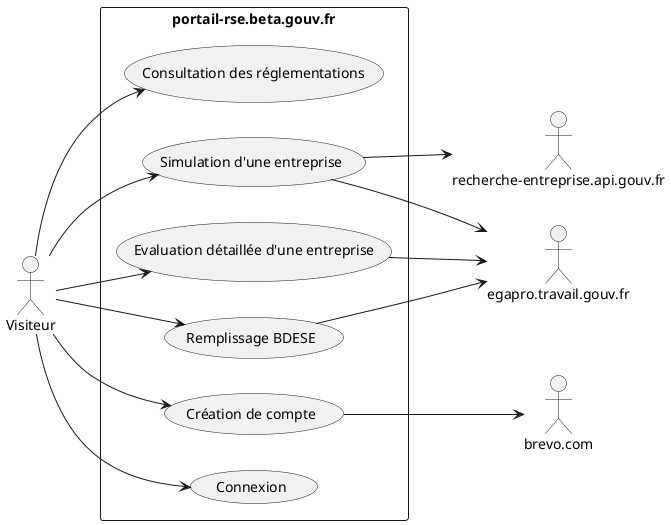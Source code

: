 @startuml
left to right direction
actor "Visiteur" as visiteur
actor "recherche-entreprise.api.gouv.fr" as apiRE
actor "egapro.travail.gouv.fr" as apiEP
actor "brevo.com" as apiBrevo

rectangle portail-rse.beta.gouv.fr {
  usecase "Consultation des réglementations" as UC1
  usecase "Simulation d'une entreprise" as UC2
  usecase "Evaluation détaillée d'une entreprise" as UC3
  usecase "Remplissage BDESE" as UC4
  usecase "Création de compte" as UC5
  usecase "Connexion" as UC6

  'usecase "Consultation de données" as C1
  'usecase "Modification de données" as C1
}
visiteur --> UC1
visiteur --> UC2
visiteur --> UC3
visiteur --> UC4
visiteur --> UC5
visiteur --> UC6
UC2 --> apiRE
UC2 --> apiEP
UC3 --> apiEP
UC4 --> apiEP
UC5 --> apiBrevo

'actor "Administrateur" as admin
'admin --> C1
@enduml
